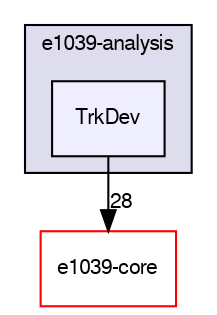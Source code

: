 digraph "/dev/shm/kenichi/update-e1039-doc/e1039-analysis/TrkDev" {
  bgcolor=transparent;
  compound=true
  node [ fontsize="10", fontname="FreeSans"];
  edge [ labelfontsize="10", labelfontname="FreeSans"];
  subgraph clusterdir_99844dfacebbb87e315d9ca28a232aeb {
    graph [ bgcolor="#ddddee", pencolor="black", label="e1039-analysis" fontname="FreeSans", fontsize="10", URL="dir_99844dfacebbb87e315d9ca28a232aeb.html"]
  dir_caf99176fbf740f7f250e1a271c9c271 [shape=box, label="TrkDev", style="filled", fillcolor="#eeeeff", pencolor="black", URL="dir_caf99176fbf740f7f250e1a271c9c271.html"];
  }
  dir_0a085354c5474f38d4b9d20ae746ec67 [shape=box label="e1039-core" color="red" URL="dir_0a085354c5474f38d4b9d20ae746ec67.html"];
  dir_caf99176fbf740f7f250e1a271c9c271->dir_0a085354c5474f38d4b9d20ae746ec67 [headlabel="28", labeldistance=1.5 headhref="dir_000014_000019.html"];
}
